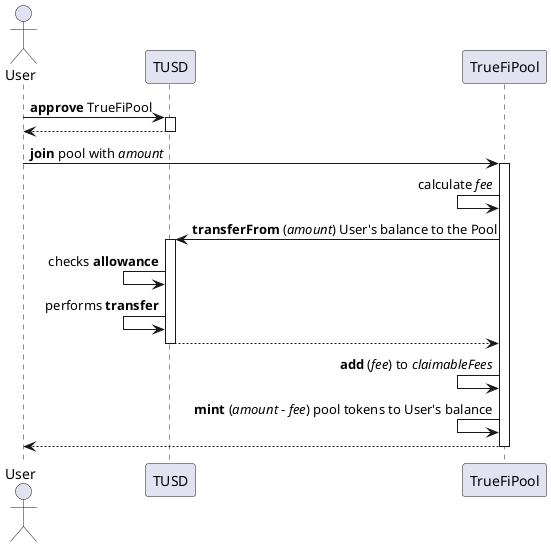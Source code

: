@startuml joiningPool
actor User

User -> TUSD : **approve** TrueFiPool
activate TUSD
User <-- TUSD
deactivate TUSD

User -> TrueFiPool : **join** pool with //amount//
activate TrueFiPool
TrueFiPool <- TrueFiPool : calculate //fee//

TUSD <- TrueFiPool : **transferFrom** (//amount//) User's balance to the Pool
activate TUSD
TUSD <- TUSD : checks **allowance**
TUSD <- TUSD : performs **transfer**
TUSD --> TrueFiPool
deactivate TUSD

TrueFiPool <- TrueFiPool : **add** (//fee//) to //claimableFees//
TrueFiPool <- TrueFiPool : **mint** (//amount// - //fee//) pool tokens to User's balance
User <-- TrueFiPool
deactivate TrueFiPool
@enduml